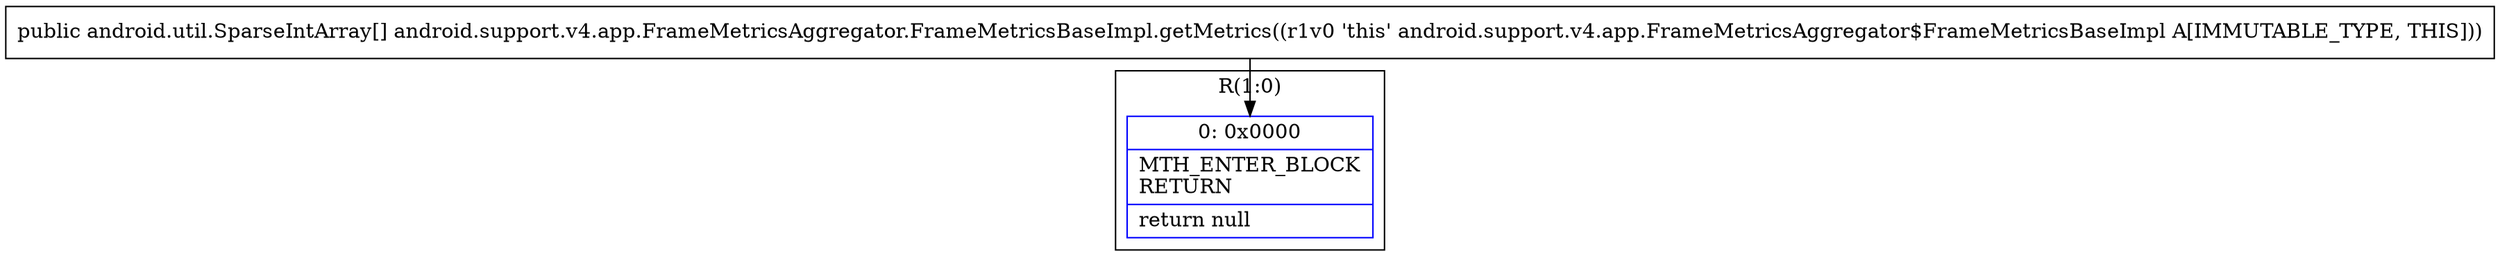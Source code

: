 digraph "CFG forandroid.support.v4.app.FrameMetricsAggregator.FrameMetricsBaseImpl.getMetrics()[Landroid\/util\/SparseIntArray;" {
subgraph cluster_Region_1936579328 {
label = "R(1:0)";
node [shape=record,color=blue];
Node_0 [shape=record,label="{0\:\ 0x0000|MTH_ENTER_BLOCK\lRETURN\l|return null\l}"];
}
MethodNode[shape=record,label="{public android.util.SparseIntArray[] android.support.v4.app.FrameMetricsAggregator.FrameMetricsBaseImpl.getMetrics((r1v0 'this' android.support.v4.app.FrameMetricsAggregator$FrameMetricsBaseImpl A[IMMUTABLE_TYPE, THIS])) }"];
MethodNode -> Node_0;
}


